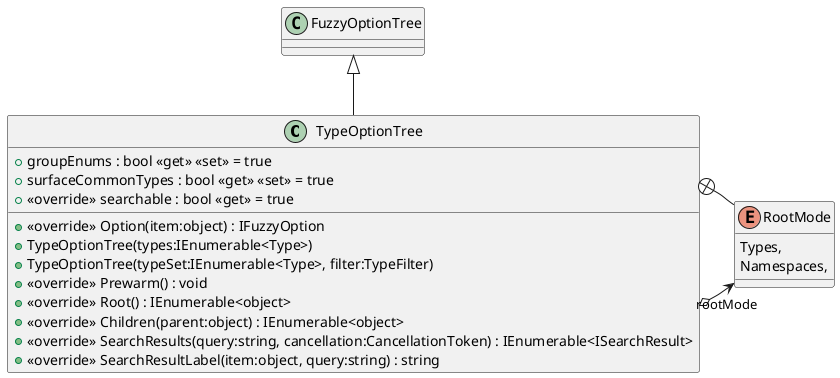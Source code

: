 @startuml
class TypeOptionTree {
    + <<override>> Option(item:object) : IFuzzyOption
    + TypeOptionTree(types:IEnumerable<Type>)
    + TypeOptionTree(typeSet:IEnumerable<Type>, filter:TypeFilter)
    + <<override>> Prewarm() : void
    + groupEnums : bool <<get>> <<set>> = true
    + surfaceCommonTypes : bool <<get>> <<set>> = true
    + <<override>> Root() : IEnumerable<object>
    + <<override>> Children(parent:object) : IEnumerable<object>
    + <<override>> searchable : bool <<get>> = true
    + <<override>> SearchResults(query:string, cancellation:CancellationToken) : IEnumerable<ISearchResult>
    + <<override>> SearchResultLabel(item:object, query:string) : string
}
enum RootMode {
    Types,
    Namespaces,
}
FuzzyOptionTree <|-- TypeOptionTree
TypeOptionTree o-> "rootMode" RootMode
TypeOptionTree +-- RootMode
@enduml
